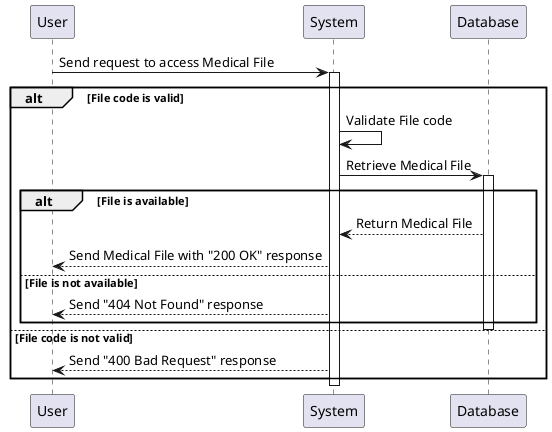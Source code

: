 @startuml accessMedicalFile

participant "User" as User
participant "System" as System
participant "Database" as Database

User -> System: Send request to access Medical File
activate System
alt File code is valid
    System -> System: Validate File code
    System -> Database: Retrieve Medical File
    activate Database
    alt File is available
        Database --> System: Return Medical File
        System --> User: Send Medical File with "200 OK" response
    else File is not available
        System --> User: Send "404 Not Found" response
    end
    deactivate Database
else File code is not valid
    System --> User: Send "400 Bad Request" response
end
deactivate System

@enduml